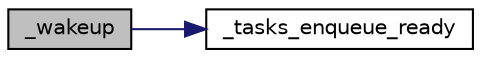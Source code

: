 digraph "_wakeup"
{
 // LATEX_PDF_SIZE
  edge [fontname="Helvetica",fontsize="10",labelfontname="Helvetica",labelfontsize="10"];
  node [fontname="Helvetica",fontsize="10",shape=record];
  rankdir="LR";
  Node1 [label="_wakeup",height=0.2,width=0.4,color="black", fillcolor="grey75", style="filled", fontcolor="black",tooltip=" "];
  Node1 -> Node2 [color="midnightblue",fontsize="10",style="solid",fontname="Helvetica"];
  Node2 [label="_tasks_enqueue_ready",height=0.2,width=0.4,color="black", fillcolor="white", style="filled",URL="$d5/d9d/tasks_8cpp.html#a28a181f075e53e9f4a57998ca5a2b399",tooltip=" "];
}
